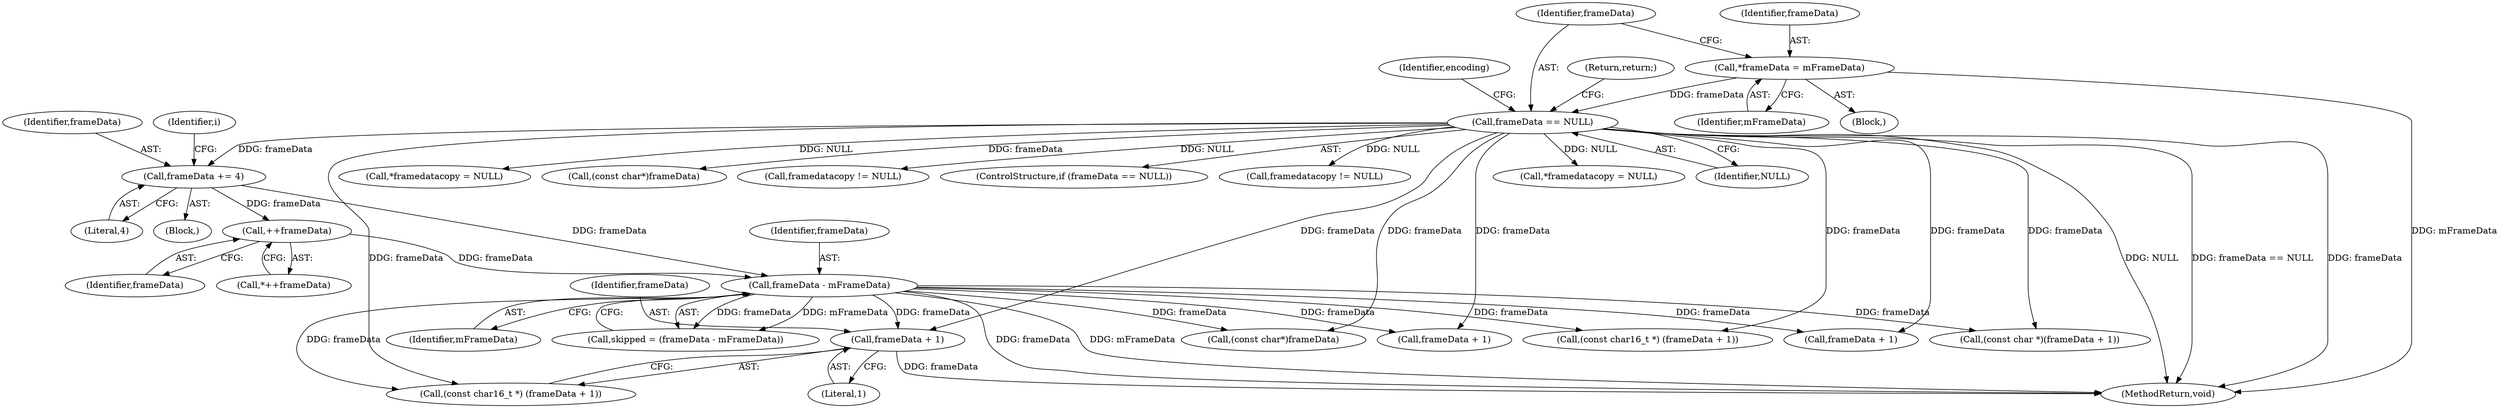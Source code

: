 digraph "0_Android_6d0249be2275fd4086783f259f4e2c54722a7c55_0@pointer" {
"1000318" [label="(Call,frameData + 1)"];
"1000202" [label="(Call,frameData - mFrameData)"];
"1000179" [label="(Call,frameData += 4)"];
"1000111" [label="(Call,frameData == NULL)"];
"1000107" [label="(Call,*frameData = mFrameData)"];
"1000196" [label="(Call,++frameData)"];
"1000109" [label="(Identifier,mFrameData)"];
"1000322" [label="(Call,*framedatacopy = NULL)"];
"1000155" [label="(Call,(const char*)frameData)"];
"1000180" [label="(Identifier,frameData)"];
"1000118" [label="(Identifier,encoding)"];
"1000295" [label="(Call,framedatacopy != NULL)"];
"1000181" [label="(Literal,4)"];
"1000184" [label="(Identifier,i)"];
"1000318" [label="(Call,frameData + 1)"];
"1000235" [label="(Call,(const char *)(frameData + 1))"];
"1000110" [label="(ControlStructure,if (frameData == NULL))"];
"1000430" [label="(Call,framedatacopy != NULL)"];
"1000103" [label="(Block,)"];
"1000256" [label="(Call,(const char16_t *) (frameData + 1))"];
"1000258" [label="(Call,frameData + 1)"];
"1000319" [label="(Identifier,frameData)"];
"1000111" [label="(Call,frameData == NULL)"];
"1000204" [label="(Identifier,mFrameData)"];
"1000112" [label="(Identifier,frameData)"];
"1000203" [label="(Identifier,frameData)"];
"1000107" [label="(Call,*frameData = mFrameData)"];
"1000436" [label="(MethodReturn,void)"];
"1000200" [label="(Call,skipped = (frameData - mFrameData))"];
"1000197" [label="(Identifier,frameData)"];
"1000223" [label="(Call,(const char*)frameData)"];
"1000179" [label="(Call,frameData += 4)"];
"1000262" [label="(Call,*framedatacopy = NULL)"];
"1000195" [label="(Call,*++frameData)"];
"1000113" [label="(Identifier,NULL)"];
"1000178" [label="(Block,)"];
"1000196" [label="(Call,++frameData)"];
"1000108" [label="(Identifier,frameData)"];
"1000115" [label="(Return,return;)"];
"1000237" [label="(Call,frameData + 1)"];
"1000202" [label="(Call,frameData - mFrameData)"];
"1000320" [label="(Literal,1)"];
"1000316" [label="(Call,(const char16_t *) (frameData + 1))"];
"1000318" -> "1000316"  [label="AST: "];
"1000318" -> "1000320"  [label="CFG: "];
"1000319" -> "1000318"  [label="AST: "];
"1000320" -> "1000318"  [label="AST: "];
"1000316" -> "1000318"  [label="CFG: "];
"1000318" -> "1000436"  [label="DDG: frameData"];
"1000202" -> "1000318"  [label="DDG: frameData"];
"1000111" -> "1000318"  [label="DDG: frameData"];
"1000202" -> "1000200"  [label="AST: "];
"1000202" -> "1000204"  [label="CFG: "];
"1000203" -> "1000202"  [label="AST: "];
"1000204" -> "1000202"  [label="AST: "];
"1000200" -> "1000202"  [label="CFG: "];
"1000202" -> "1000436"  [label="DDG: frameData"];
"1000202" -> "1000436"  [label="DDG: mFrameData"];
"1000202" -> "1000200"  [label="DDG: frameData"];
"1000202" -> "1000200"  [label="DDG: mFrameData"];
"1000179" -> "1000202"  [label="DDG: frameData"];
"1000196" -> "1000202"  [label="DDG: frameData"];
"1000202" -> "1000223"  [label="DDG: frameData"];
"1000202" -> "1000235"  [label="DDG: frameData"];
"1000202" -> "1000237"  [label="DDG: frameData"];
"1000202" -> "1000256"  [label="DDG: frameData"];
"1000202" -> "1000258"  [label="DDG: frameData"];
"1000202" -> "1000316"  [label="DDG: frameData"];
"1000179" -> "1000178"  [label="AST: "];
"1000179" -> "1000181"  [label="CFG: "];
"1000180" -> "1000179"  [label="AST: "];
"1000181" -> "1000179"  [label="AST: "];
"1000184" -> "1000179"  [label="CFG: "];
"1000111" -> "1000179"  [label="DDG: frameData"];
"1000179" -> "1000196"  [label="DDG: frameData"];
"1000111" -> "1000110"  [label="AST: "];
"1000111" -> "1000113"  [label="CFG: "];
"1000112" -> "1000111"  [label="AST: "];
"1000113" -> "1000111"  [label="AST: "];
"1000115" -> "1000111"  [label="CFG: "];
"1000118" -> "1000111"  [label="CFG: "];
"1000111" -> "1000436"  [label="DDG: frameData"];
"1000111" -> "1000436"  [label="DDG: NULL"];
"1000111" -> "1000436"  [label="DDG: frameData == NULL"];
"1000107" -> "1000111"  [label="DDG: frameData"];
"1000111" -> "1000155"  [label="DDG: frameData"];
"1000111" -> "1000223"  [label="DDG: frameData"];
"1000111" -> "1000235"  [label="DDG: frameData"];
"1000111" -> "1000237"  [label="DDG: frameData"];
"1000111" -> "1000256"  [label="DDG: frameData"];
"1000111" -> "1000258"  [label="DDG: frameData"];
"1000111" -> "1000262"  [label="DDG: NULL"];
"1000111" -> "1000295"  [label="DDG: NULL"];
"1000111" -> "1000316"  [label="DDG: frameData"];
"1000111" -> "1000322"  [label="DDG: NULL"];
"1000111" -> "1000430"  [label="DDG: NULL"];
"1000107" -> "1000103"  [label="AST: "];
"1000107" -> "1000109"  [label="CFG: "];
"1000108" -> "1000107"  [label="AST: "];
"1000109" -> "1000107"  [label="AST: "];
"1000112" -> "1000107"  [label="CFG: "];
"1000107" -> "1000436"  [label="DDG: mFrameData"];
"1000196" -> "1000195"  [label="AST: "];
"1000196" -> "1000197"  [label="CFG: "];
"1000197" -> "1000196"  [label="AST: "];
"1000195" -> "1000196"  [label="CFG: "];
}
